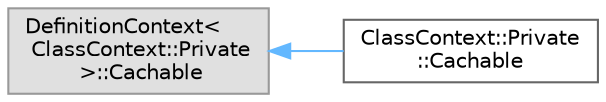 digraph "Graphical Class Hierarchy"
{
 // INTERACTIVE_SVG=YES
 // LATEX_PDF_SIZE
  bgcolor="transparent";
  edge [fontname=Helvetica,fontsize=10,labelfontname=Helvetica,labelfontsize=10];
  node [fontname=Helvetica,fontsize=10,shape=box,height=0.2,width=0.4];
  rankdir="LR";
  Node0 [id="Node000000",label="DefinitionContext\<\l ClassContext::Private\l \>::Cachable",height=0.2,width=0.4,color="grey60", fillcolor="#E0E0E0", style="filled"];
  Node0 -> Node1 [id="edge67_Node000000_Node000001",dir="back",color="steelblue1",style="solid"];
  Node1 [id="Node000001",label="ClassContext::Private\l::Cachable",height=0.2,width=0.4,color="grey40", fillcolor="white", style="filled",URL="$d5/dc4/struct_class_context_1_1_private_1_1_cachable.html",tooltip=" "];
}
